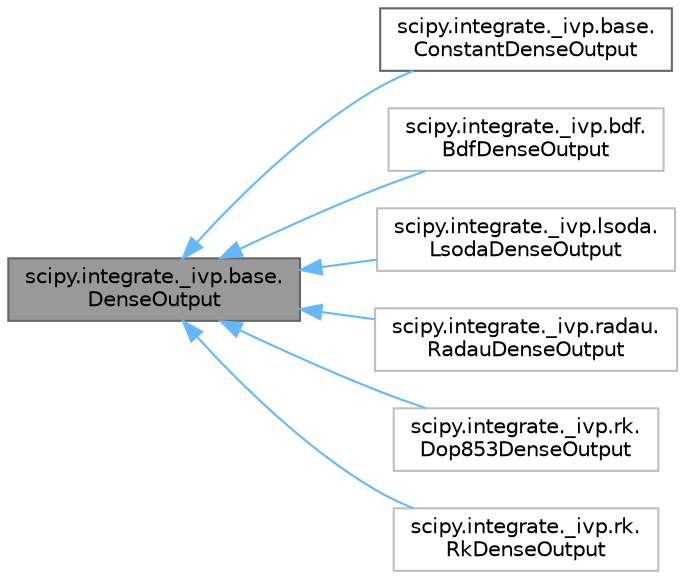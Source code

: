 digraph "scipy.integrate._ivp.base.DenseOutput"
{
 // LATEX_PDF_SIZE
  bgcolor="transparent";
  edge [fontname=Helvetica,fontsize=10,labelfontname=Helvetica,labelfontsize=10];
  node [fontname=Helvetica,fontsize=10,shape=box,height=0.2,width=0.4];
  rankdir="LR";
  Node1 [id="Node000001",label="scipy.integrate._ivp.base.\lDenseOutput",height=0.2,width=0.4,color="gray40", fillcolor="grey60", style="filled", fontcolor="black",tooltip=" "];
  Node1 -> Node2 [id="edge1_Node000001_Node000002",dir="back",color="steelblue1",style="solid",tooltip=" "];
  Node2 [id="Node000002",label="scipy.integrate._ivp.base.\lConstantDenseOutput",height=0.2,width=0.4,color="gray40", fillcolor="white", style="filled",URL="$df/d29/classscipy_1_1integrate_1_1__ivp_1_1base_1_1ConstantDenseOutput.html",tooltip=" "];
  Node1 -> Node3 [id="edge2_Node000001_Node000003",dir="back",color="steelblue1",style="solid",tooltip=" "];
  Node3 [id="Node000003",label="scipy.integrate._ivp.bdf.\lBdfDenseOutput",height=0.2,width=0.4,color="grey75", fillcolor="white", style="filled",URL="$da/d46/classscipy_1_1integrate_1_1__ivp_1_1bdf_1_1BdfDenseOutput.html",tooltip=" "];
  Node1 -> Node4 [id="edge3_Node000001_Node000004",dir="back",color="steelblue1",style="solid",tooltip=" "];
  Node4 [id="Node000004",label="scipy.integrate._ivp.lsoda.\lLsodaDenseOutput",height=0.2,width=0.4,color="grey75", fillcolor="white", style="filled",URL="$df/d77/classscipy_1_1integrate_1_1__ivp_1_1lsoda_1_1LsodaDenseOutput.html",tooltip=" "];
  Node1 -> Node5 [id="edge4_Node000001_Node000005",dir="back",color="steelblue1",style="solid",tooltip=" "];
  Node5 [id="Node000005",label="scipy.integrate._ivp.radau.\lRadauDenseOutput",height=0.2,width=0.4,color="grey75", fillcolor="white", style="filled",URL="$d6/dca/classscipy_1_1integrate_1_1__ivp_1_1radau_1_1RadauDenseOutput.html",tooltip=" "];
  Node1 -> Node6 [id="edge5_Node000001_Node000006",dir="back",color="steelblue1",style="solid",tooltip=" "];
  Node6 [id="Node000006",label="scipy.integrate._ivp.rk.\lDop853DenseOutput",height=0.2,width=0.4,color="grey75", fillcolor="white", style="filled",URL="$db/df7/classscipy_1_1integrate_1_1__ivp_1_1rk_1_1Dop853DenseOutput.html",tooltip=" "];
  Node1 -> Node7 [id="edge6_Node000001_Node000007",dir="back",color="steelblue1",style="solid",tooltip=" "];
  Node7 [id="Node000007",label="scipy.integrate._ivp.rk.\lRkDenseOutput",height=0.2,width=0.4,color="grey75", fillcolor="white", style="filled",URL="$da/d03/classscipy_1_1integrate_1_1__ivp_1_1rk_1_1RkDenseOutput.html",tooltip=" "];
}
